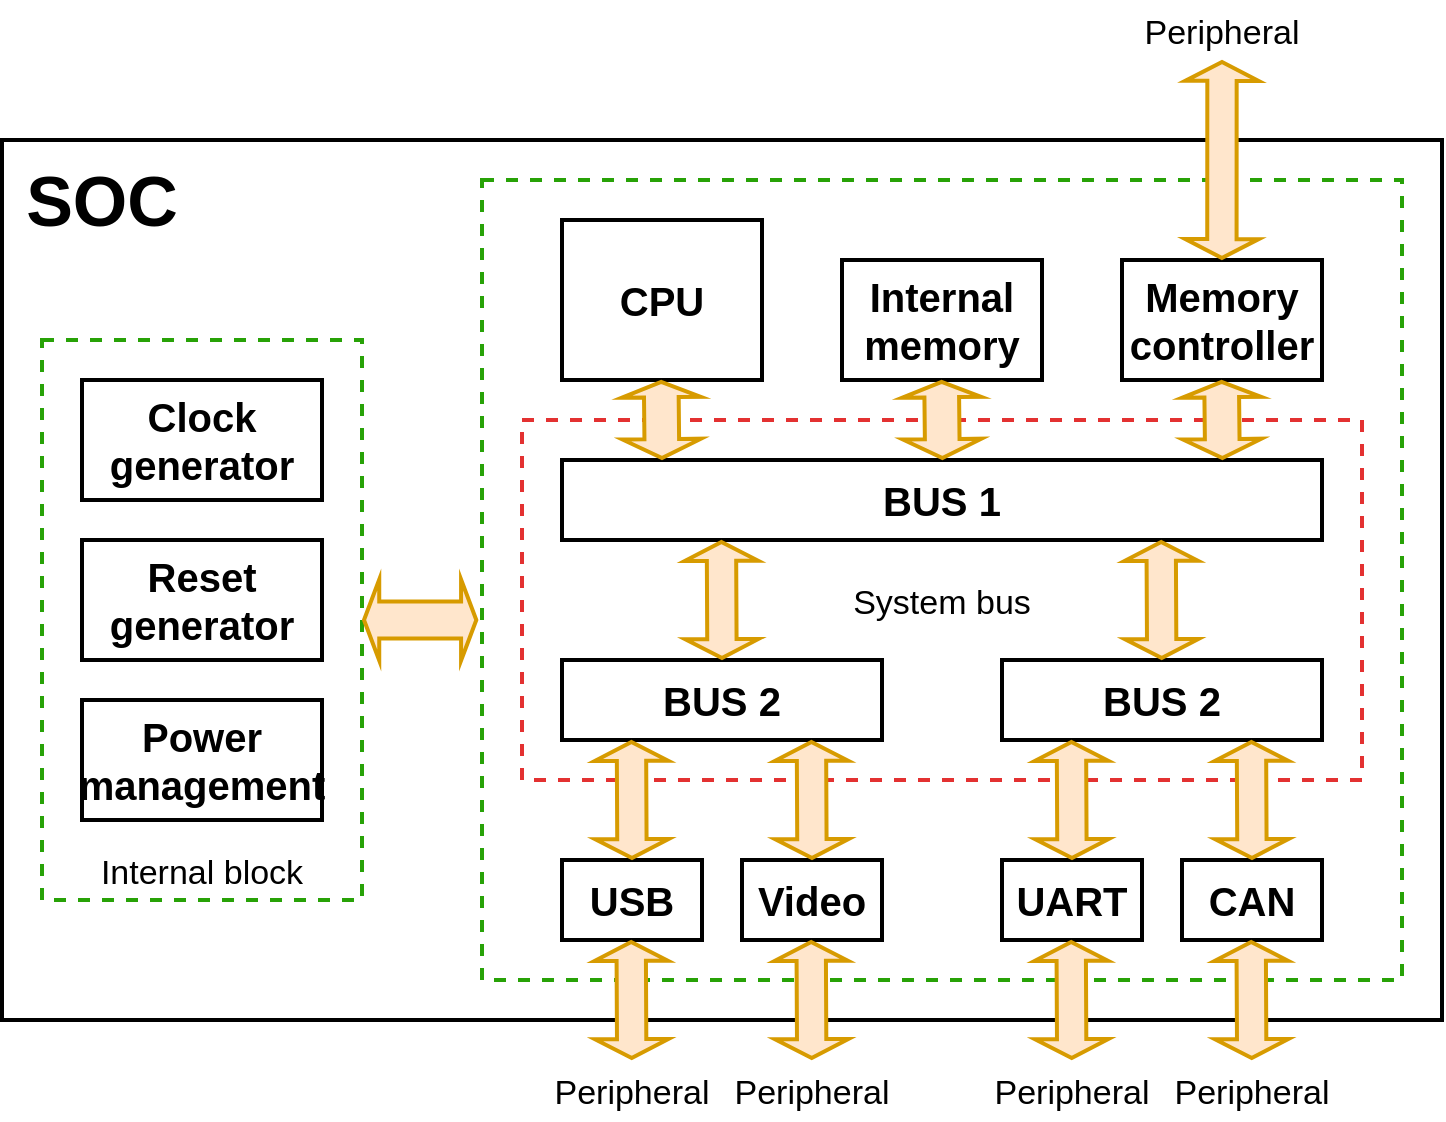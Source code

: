 <mxfile version="24.7.5">
  <diagram name="Page-1" id="-q408-M0xf4PsaKJPMGr">
    <mxGraphModel dx="2404" dy="731" grid="1" gridSize="10" guides="1" tooltips="1" connect="1" arrows="1" fold="1" page="1" pageScale="1" pageWidth="1169" pageHeight="827" math="0" shadow="0">
      <root>
        <mxCell id="0" />
        <mxCell id="1" parent="0" />
        <mxCell id="dbvgpnme1q4ZmJRleqpv-36" value="" style="rounded=0;whiteSpace=wrap;html=1;fontStyle=1;fontSize=20;strokeWidth=2;" vertex="1" parent="1">
          <mxGeometry y="80" width="720" height="440" as="geometry" />
        </mxCell>
        <mxCell id="dbvgpnme1q4ZmJRleqpv-20" value="" style="rounded=0;whiteSpace=wrap;html=1;dashed=1;fontStyle=1;fontSize=20;strokeColor=#28a207;strokeWidth=2;" vertex="1" parent="1">
          <mxGeometry x="240" y="100" width="460" height="400" as="geometry" />
        </mxCell>
        <mxCell id="dbvgpnme1q4ZmJRleqpv-18" value="" style="rounded=0;whiteSpace=wrap;html=1;dashed=1;fontStyle=1;fontSize=20;strokeColor=#e33131;strokeWidth=2;" vertex="1" parent="1">
          <mxGeometry x="260" y="220" width="420" height="180" as="geometry" />
        </mxCell>
        <mxCell id="dbvgpnme1q4ZmJRleqpv-16" value="" style="rounded=0;whiteSpace=wrap;html=1;dashed=1;fontStyle=1;fontSize=20;strokeColor=#28a207;strokeWidth=2;" vertex="1" parent="1">
          <mxGeometry x="20" y="180" width="160" height="280" as="geometry" />
        </mxCell>
        <mxCell id="dbvgpnme1q4ZmJRleqpv-2" value="Reset&lt;div style=&quot;font-size: 20px;&quot;&gt;generator&lt;/div&gt;" style="rounded=0;whiteSpace=wrap;html=1;fontStyle=1;fontSize=20;strokeWidth=2;" vertex="1" parent="1">
          <mxGeometry x="40" y="280" width="120" height="60" as="geometry" />
        </mxCell>
        <mxCell id="dbvgpnme1q4ZmJRleqpv-3" value="Clock&lt;div style=&quot;font-size: 20px;&quot;&gt;generator&lt;/div&gt;" style="rounded=0;whiteSpace=wrap;html=1;fontStyle=1;fontSize=20;strokeWidth=2;" vertex="1" parent="1">
          <mxGeometry x="40" y="200" width="120" height="60" as="geometry" />
        </mxCell>
        <mxCell id="dbvgpnme1q4ZmJRleqpv-4" value="Power&lt;div style=&quot;font-size: 20px;&quot;&gt;management&lt;/div&gt;" style="rounded=0;whiteSpace=wrap;html=1;fontStyle=1;fontSize=20;strokeWidth=2;" vertex="1" parent="1">
          <mxGeometry x="40" y="360" width="120" height="60" as="geometry" />
        </mxCell>
        <mxCell id="dbvgpnme1q4ZmJRleqpv-5" value="CPU" style="rounded=0;whiteSpace=wrap;html=1;fontStyle=1;fontSize=20;strokeWidth=2;" vertex="1" parent="1">
          <mxGeometry x="280" y="120" width="100" height="80" as="geometry" />
        </mxCell>
        <mxCell id="dbvgpnme1q4ZmJRleqpv-6" value="Internal&lt;div style=&quot;font-size: 20px;&quot;&gt;memory&lt;/div&gt;" style="rounded=0;whiteSpace=wrap;html=1;fontStyle=1;fontSize=20;strokeWidth=2;" vertex="1" parent="1">
          <mxGeometry x="420" y="140" width="100" height="60" as="geometry" />
        </mxCell>
        <mxCell id="dbvgpnme1q4ZmJRleqpv-7" value="Memory&lt;div style=&quot;font-size: 20px;&quot;&gt;controller&lt;/div&gt;" style="rounded=0;whiteSpace=wrap;html=1;fontStyle=1;fontSize=20;strokeWidth=2;" vertex="1" parent="1">
          <mxGeometry x="560" y="140" width="100" height="60" as="geometry" />
        </mxCell>
        <mxCell id="dbvgpnme1q4ZmJRleqpv-9" value="BUS 1" style="rounded=0;whiteSpace=wrap;html=1;fontStyle=1;fontSize=20;strokeWidth=2;" vertex="1" parent="1">
          <mxGeometry x="280" y="240" width="380" height="40" as="geometry" />
        </mxCell>
        <mxCell id="dbvgpnme1q4ZmJRleqpv-10" value="BUS 2" style="rounded=0;whiteSpace=wrap;html=1;fontStyle=1;fontSize=20;strokeWidth=2;" vertex="1" parent="1">
          <mxGeometry x="280" y="340" width="160" height="40" as="geometry" />
        </mxCell>
        <mxCell id="dbvgpnme1q4ZmJRleqpv-11" value="BUS 2" style="rounded=0;whiteSpace=wrap;html=1;fontStyle=1;fontSize=20;strokeWidth=2;" vertex="1" parent="1">
          <mxGeometry x="500" y="340" width="160" height="40" as="geometry" />
        </mxCell>
        <mxCell id="dbvgpnme1q4ZmJRleqpv-12" value="USB" style="rounded=0;whiteSpace=wrap;html=1;fontStyle=1;fontSize=20;strokeWidth=2;" vertex="1" parent="1">
          <mxGeometry x="280" y="440" width="70" height="40" as="geometry" />
        </mxCell>
        <mxCell id="dbvgpnme1q4ZmJRleqpv-13" value="Video" style="rounded=0;whiteSpace=wrap;html=1;fontStyle=1;fontSize=20;strokeWidth=2;" vertex="1" parent="1">
          <mxGeometry x="370" y="440" width="70" height="40" as="geometry" />
        </mxCell>
        <mxCell id="dbvgpnme1q4ZmJRleqpv-14" value="UART" style="rounded=0;whiteSpace=wrap;html=1;fontStyle=1;fontSize=20;strokeWidth=2;" vertex="1" parent="1">
          <mxGeometry x="500" y="440" width="70" height="40" as="geometry" />
        </mxCell>
        <mxCell id="dbvgpnme1q4ZmJRleqpv-15" value="CAN" style="rounded=0;whiteSpace=wrap;html=1;fontStyle=1;fontSize=20;strokeWidth=2;" vertex="1" parent="1">
          <mxGeometry x="590" y="440" width="70" height="40" as="geometry" />
        </mxCell>
        <mxCell id="dbvgpnme1q4ZmJRleqpv-17" value="&lt;font style=&quot;font-weight: normal; font-size: 17px;&quot;&gt;Internal block&lt;/font&gt;" style="text;html=1;align=center;verticalAlign=middle;whiteSpace=wrap;rounded=0;fontStyle=1;fontSize=20;strokeWidth=2;" vertex="1" parent="1">
          <mxGeometry x="20" y="430" width="160" height="30" as="geometry" />
        </mxCell>
        <mxCell id="dbvgpnme1q4ZmJRleqpv-19" value="&lt;span style=&quot;font-weight: normal;&quot;&gt;&lt;font style=&quot;font-size: 17px;&quot;&gt;System bus&lt;/font&gt;&lt;/span&gt;" style="text;html=1;align=center;verticalAlign=middle;whiteSpace=wrap;rounded=0;fontStyle=1;fontSize=20;strokeWidth=2;" vertex="1" parent="1">
          <mxGeometry x="390" y="295" width="160" height="30" as="geometry" />
        </mxCell>
        <mxCell id="dbvgpnme1q4ZmJRleqpv-21" value="" style="shape=flexArrow;endArrow=classic;startArrow=classic;html=1;rounded=0;width=13.667;startSize=2.48;endSize=2.48;fontStyle=1;fontSize=20;fillColor=#ffe6cc;strokeColor=#d79b00;strokeWidth=2;" edge="1" parent="1">
          <mxGeometry width="100" height="100" relative="1" as="geometry">
            <mxPoint x="359.71" y="280" as="sourcePoint" />
            <mxPoint x="360" y="340" as="targetPoint" />
          </mxGeometry>
        </mxCell>
        <mxCell id="dbvgpnme1q4ZmJRleqpv-22" value="" style="shape=flexArrow;endArrow=classic;startArrow=classic;html=1;rounded=0;width=13.667;startSize=2.48;endSize=2.48;fontStyle=1;fontSize=20;fillColor=#ffe6cc;strokeColor=#d79b00;strokeWidth=2;" edge="1" parent="1">
          <mxGeometry width="100" height="100" relative="1" as="geometry">
            <mxPoint x="579.58" y="280" as="sourcePoint" />
            <mxPoint x="579.87" y="340" as="targetPoint" />
          </mxGeometry>
        </mxCell>
        <mxCell id="dbvgpnme1q4ZmJRleqpv-23" value="" style="shape=flexArrow;endArrow=classic;startArrow=classic;html=1;rounded=0;width=16.333;startSize=1.873;endSize=2.48;fontStyle=1;fontSize=20;fillColor=#ffe6cc;strokeColor=#d79b00;strokeWidth=2;" edge="1" parent="1">
          <mxGeometry width="100" height="100" relative="1" as="geometry">
            <mxPoint x="329.58" y="200" as="sourcePoint" />
            <mxPoint x="330" y="240" as="targetPoint" />
          </mxGeometry>
        </mxCell>
        <mxCell id="dbvgpnme1q4ZmJRleqpv-24" value="" style="shape=flexArrow;endArrow=classic;startArrow=classic;html=1;rounded=0;width=16.333;startSize=1.873;endSize=2.48;fontStyle=1;fontSize=20;fillColor=#ffe6cc;strokeColor=#d79b00;strokeWidth=2;" edge="1" parent="1">
          <mxGeometry width="100" height="100" relative="1" as="geometry">
            <mxPoint x="469.79" y="200" as="sourcePoint" />
            <mxPoint x="470.21" y="240" as="targetPoint" />
          </mxGeometry>
        </mxCell>
        <mxCell id="dbvgpnme1q4ZmJRleqpv-25" value="" style="shape=flexArrow;endArrow=classic;startArrow=classic;html=1;rounded=0;width=16.333;startSize=1.873;endSize=2.48;fontStyle=1;fontSize=20;fillColor=#ffe6cc;strokeColor=#d79b00;strokeWidth=2;" edge="1" parent="1">
          <mxGeometry width="100" height="100" relative="1" as="geometry">
            <mxPoint x="609.79" y="200" as="sourcePoint" />
            <mxPoint x="610.21" y="240" as="targetPoint" />
          </mxGeometry>
        </mxCell>
        <mxCell id="dbvgpnme1q4ZmJRleqpv-26" value="" style="shape=flexArrow;endArrow=classic;startArrow=classic;html=1;rounded=0;width=13.667;startSize=2.48;endSize=2.48;fontStyle=1;fontSize=20;fillColor=#ffe6cc;strokeColor=#d79b00;strokeWidth=2;" edge="1" parent="1">
          <mxGeometry width="100" height="100" relative="1" as="geometry">
            <mxPoint x="314.71" y="380" as="sourcePoint" />
            <mxPoint x="315" y="440" as="targetPoint" />
          </mxGeometry>
        </mxCell>
        <mxCell id="dbvgpnme1q4ZmJRleqpv-27" value="" style="shape=flexArrow;endArrow=classic;startArrow=classic;html=1;rounded=0;width=13.667;startSize=2.48;endSize=2.48;fontStyle=1;fontSize=20;fillColor=#ffe6cc;strokeColor=#d79b00;strokeWidth=2;" edge="1" parent="1">
          <mxGeometry width="100" height="100" relative="1" as="geometry">
            <mxPoint x="404.71" y="380" as="sourcePoint" />
            <mxPoint x="405" y="440" as="targetPoint" />
          </mxGeometry>
        </mxCell>
        <mxCell id="dbvgpnme1q4ZmJRleqpv-28" value="" style="shape=flexArrow;endArrow=classic;startArrow=classic;html=1;rounded=0;width=13.667;startSize=2.48;endSize=2.48;fontStyle=1;fontSize=20;fillColor=#ffe6cc;strokeColor=#d79b00;strokeWidth=2;" edge="1" parent="1">
          <mxGeometry width="100" height="100" relative="1" as="geometry">
            <mxPoint x="534.71" y="380" as="sourcePoint" />
            <mxPoint x="535" y="440" as="targetPoint" />
          </mxGeometry>
        </mxCell>
        <mxCell id="dbvgpnme1q4ZmJRleqpv-29" value="" style="shape=flexArrow;endArrow=classic;startArrow=classic;html=1;rounded=0;width=13.667;startSize=2.48;endSize=2.48;fontStyle=1;fontSize=20;fillColor=#ffe6cc;strokeColor=#d79b00;strokeWidth=2;" edge="1" parent="1">
          <mxGeometry width="100" height="100" relative="1" as="geometry">
            <mxPoint x="624.71" y="380" as="sourcePoint" />
            <mxPoint x="625" y="440" as="targetPoint" />
          </mxGeometry>
        </mxCell>
        <mxCell id="dbvgpnme1q4ZmJRleqpv-31" value="" style="shape=flexArrow;endArrow=classic;startArrow=classic;html=1;rounded=0;width=13.667;startSize=2.48;endSize=2.48;fontStyle=1;fontSize=20;fillColor=#ffe6cc;strokeColor=#d79b00;strokeWidth=2;" edge="1" parent="1">
          <mxGeometry width="100" height="100" relative="1" as="geometry">
            <mxPoint x="314.58" y="480" as="sourcePoint" />
            <mxPoint x="314.87" y="540" as="targetPoint" />
          </mxGeometry>
        </mxCell>
        <mxCell id="dbvgpnme1q4ZmJRleqpv-32" value="" style="shape=flexArrow;endArrow=classic;startArrow=classic;html=1;rounded=0;width=13.667;startSize=2.48;endSize=2.48;fontStyle=1;fontSize=20;fillColor=#ffe6cc;strokeColor=#d79b00;strokeWidth=2;" edge="1" parent="1">
          <mxGeometry width="100" height="100" relative="1" as="geometry">
            <mxPoint x="404.58" y="480" as="sourcePoint" />
            <mxPoint x="404.87" y="540" as="targetPoint" />
          </mxGeometry>
        </mxCell>
        <mxCell id="dbvgpnme1q4ZmJRleqpv-33" value="" style="shape=flexArrow;endArrow=classic;startArrow=classic;html=1;rounded=0;width=13.667;startSize=2.48;endSize=2.48;fontStyle=1;fontSize=20;fillColor=#ffe6cc;strokeColor=#d79b00;strokeWidth=2;" edge="1" parent="1">
          <mxGeometry width="100" height="100" relative="1" as="geometry">
            <mxPoint x="534.58" y="480" as="sourcePoint" />
            <mxPoint x="534.87" y="540" as="targetPoint" />
          </mxGeometry>
        </mxCell>
        <mxCell id="dbvgpnme1q4ZmJRleqpv-34" value="" style="shape=flexArrow;endArrow=classic;startArrow=classic;html=1;rounded=0;width=13.667;startSize=2.48;endSize=2.48;fontStyle=1;fontSize=20;fillColor=#ffe6cc;strokeColor=#d79b00;strokeWidth=2;" edge="1" parent="1">
          <mxGeometry width="100" height="100" relative="1" as="geometry">
            <mxPoint x="624.58" y="480" as="sourcePoint" />
            <mxPoint x="624.87" y="540" as="targetPoint" />
          </mxGeometry>
        </mxCell>
        <mxCell id="dbvgpnme1q4ZmJRleqpv-35" value="" style="shape=flexArrow;endArrow=classic;startArrow=classic;html=1;rounded=0;width=13.667;startSize=2.48;endSize=2.48;fontStyle=1;fontSize=20;fillColor=#ffe6cc;strokeColor=#d79b00;strokeWidth=2;" edge="1" parent="1">
          <mxGeometry width="100" height="100" relative="1" as="geometry">
            <mxPoint x="610" y="40" as="sourcePoint" />
            <mxPoint x="609.95" y="140" as="targetPoint" />
          </mxGeometry>
        </mxCell>
        <mxCell id="dbvgpnme1q4ZmJRleqpv-37" value="" style="shape=flexArrow;endArrow=classic;startArrow=classic;html=1;rounded=0;width=17.5;startSize=1.873;endSize=1.873;entryX=1;entryY=0.5;entryDx=0;entryDy=0;exitX=-0.004;exitY=0.55;exitDx=0;exitDy=0;exitPerimeter=0;fontStyle=1;fontSize=20;fillColor=#ffe6cc;strokeColor=#d79b00;strokeWidth=2;" edge="1" parent="1" source="dbvgpnme1q4ZmJRleqpv-20" target="dbvgpnme1q4ZmJRleqpv-16">
          <mxGeometry width="100" height="100" relative="1" as="geometry">
            <mxPoint x="230.001" y="430" as="sourcePoint" />
            <mxPoint x="230.421" y="390" as="targetPoint" />
          </mxGeometry>
        </mxCell>
        <mxCell id="dbvgpnme1q4ZmJRleqpv-38" value="&lt;font style=&quot;font-size: 35px;&quot;&gt;&lt;span style=&quot;font-size: 35px;&quot;&gt;SOC&lt;/span&gt;&lt;/font&gt;" style="text;html=1;align=center;verticalAlign=middle;whiteSpace=wrap;rounded=0;fontStyle=1;fontSize=35;strokeWidth=2;" vertex="1" parent="1">
          <mxGeometry y="80" width="100" height="60" as="geometry" />
        </mxCell>
        <mxCell id="dbvgpnme1q4ZmJRleqpv-39" value="&lt;span style=&quot;font-size: 17px; font-weight: 400;&quot;&gt;Peripheral&lt;/span&gt;" style="text;html=1;align=center;verticalAlign=middle;whiteSpace=wrap;rounded=0;fontStyle=1;fontSize=20;strokeWidth=2;" vertex="1" parent="1">
          <mxGeometry x="530" y="10" width="160" height="30" as="geometry" />
        </mxCell>
        <mxCell id="dbvgpnme1q4ZmJRleqpv-42" value="&lt;span style=&quot;font-size: 17px; font-weight: 400;&quot;&gt;Peripheral&lt;/span&gt;" style="text;html=1;align=center;verticalAlign=middle;whiteSpace=wrap;rounded=0;fontStyle=1;fontSize=20;strokeWidth=2;" vertex="1" parent="1">
          <mxGeometry x="290" y="540" width="50" height="30" as="geometry" />
        </mxCell>
        <mxCell id="dbvgpnme1q4ZmJRleqpv-43" value="&lt;span style=&quot;font-size: 17px; font-weight: 400;&quot;&gt;Peripheral&lt;/span&gt;" style="text;html=1;align=center;verticalAlign=middle;whiteSpace=wrap;rounded=0;fontStyle=1;fontSize=20;strokeWidth=2;" vertex="1" parent="1">
          <mxGeometry x="380" y="540" width="50" height="30" as="geometry" />
        </mxCell>
        <mxCell id="dbvgpnme1q4ZmJRleqpv-44" value="&lt;span style=&quot;font-size: 17px; font-weight: 400;&quot;&gt;Peripheral&lt;/span&gt;" style="text;html=1;align=center;verticalAlign=middle;whiteSpace=wrap;rounded=0;fontStyle=1;fontSize=20;strokeWidth=2;" vertex="1" parent="1">
          <mxGeometry x="510" y="540" width="50" height="30" as="geometry" />
        </mxCell>
        <mxCell id="dbvgpnme1q4ZmJRleqpv-45" value="&lt;span style=&quot;font-size: 17px; font-weight: 400;&quot;&gt;Peripheral&lt;/span&gt;" style="text;html=1;align=center;verticalAlign=middle;whiteSpace=wrap;rounded=0;fontStyle=1;fontSize=20;strokeWidth=2;" vertex="1" parent="1">
          <mxGeometry x="600" y="540" width="50" height="30" as="geometry" />
        </mxCell>
      </root>
    </mxGraphModel>
  </diagram>
</mxfile>

